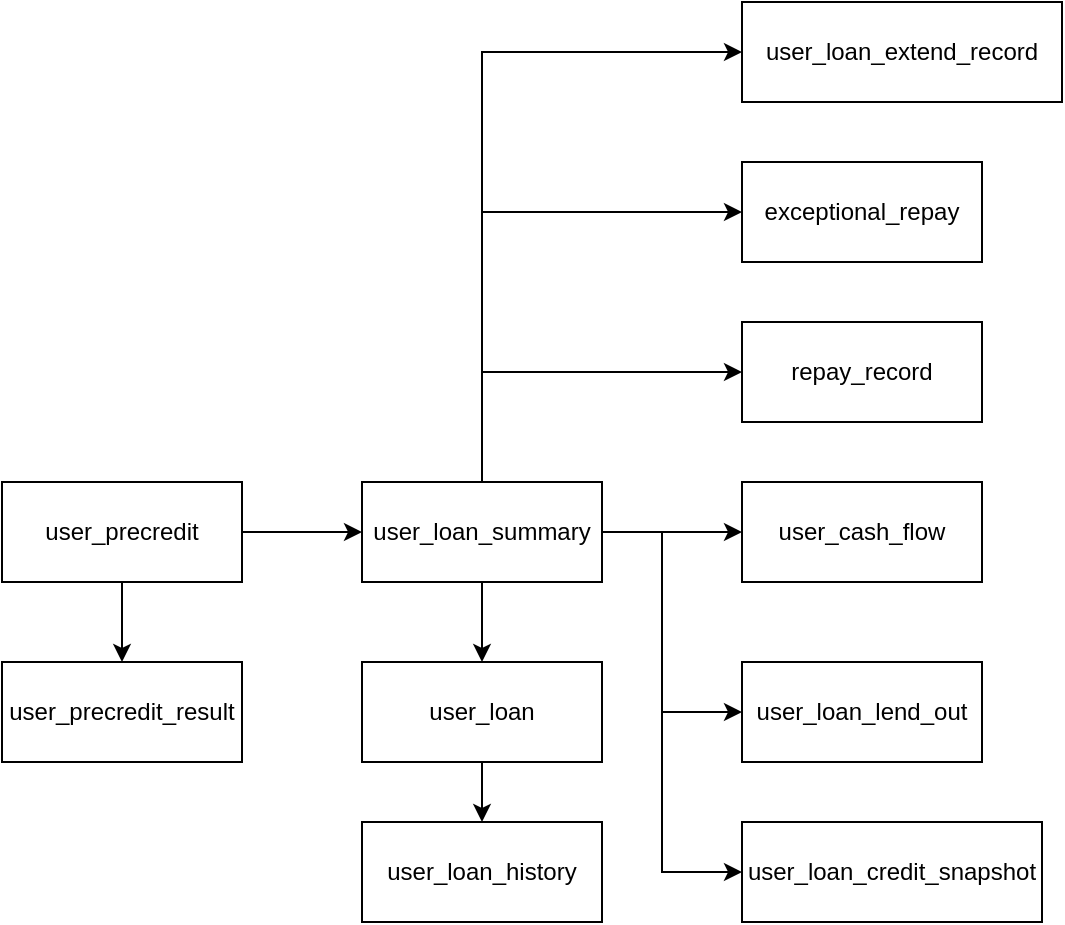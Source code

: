 <mxfile version="26.1.1">
  <diagram name="第 1 页" id="nr7erEZJrMZNI2OJ4OQ-">
    <mxGraphModel dx="1430" dy="786" grid="1" gridSize="10" guides="1" tooltips="1" connect="1" arrows="1" fold="1" page="1" pageScale="1" pageWidth="827" pageHeight="1169" math="0" shadow="0">
      <root>
        <mxCell id="0" />
        <mxCell id="1" parent="0" />
        <mxCell id="9z45Lxlu4ni9W3NQInUv-10" value="" style="edgeStyle=orthogonalEdgeStyle;rounded=0;orthogonalLoop=1;jettySize=auto;html=1;" edge="1" parent="1" source="mj5V2CJ_K-s1p420wyzg-1" target="mj5V2CJ_K-s1p420wyzg-4">
          <mxGeometry relative="1" as="geometry" />
        </mxCell>
        <mxCell id="mj5V2CJ_K-s1p420wyzg-1" value="user_loan" style="rounded=0;whiteSpace=wrap;html=1;" parent="1" vertex="1">
          <mxGeometry x="280" y="550" width="120" height="50" as="geometry" />
        </mxCell>
        <mxCell id="mj5V2CJ_K-s1p420wyzg-7" value="" style="edgeStyle=orthogonalEdgeStyle;rounded=0;orthogonalLoop=1;jettySize=auto;html=1;entryX=0;entryY=0.5;entryDx=0;entryDy=0;" parent="1" source="mj5V2CJ_K-s1p420wyzg-2" target="mj5V2CJ_K-s1p420wyzg-6" edge="1">
          <mxGeometry relative="1" as="geometry">
            <Array as="points">
              <mxPoint x="430" y="485" />
              <mxPoint x="430" y="655" />
            </Array>
          </mxGeometry>
        </mxCell>
        <mxCell id="mj5V2CJ_K-s1p420wyzg-9" value="" style="edgeStyle=orthogonalEdgeStyle;rounded=0;orthogonalLoop=1;jettySize=auto;html=1;entryX=0;entryY=0.5;entryDx=0;entryDy=0;" parent="1" source="mj5V2CJ_K-s1p420wyzg-2" target="mj5V2CJ_K-s1p420wyzg-8" edge="1">
          <mxGeometry relative="1" as="geometry">
            <Array as="points">
              <mxPoint x="430" y="485" />
              <mxPoint x="430" y="575" />
            </Array>
          </mxGeometry>
        </mxCell>
        <mxCell id="mj5V2CJ_K-s1p420wyzg-11" value="" style="edgeStyle=orthogonalEdgeStyle;rounded=0;orthogonalLoop=1;jettySize=auto;html=1;" parent="1" source="mj5V2CJ_K-s1p420wyzg-2" target="mj5V2CJ_K-s1p420wyzg-10" edge="1">
          <mxGeometry relative="1" as="geometry">
            <Array as="points">
              <mxPoint x="340" y="405" />
            </Array>
          </mxGeometry>
        </mxCell>
        <mxCell id="mj5V2CJ_K-s1p420wyzg-20" value="" style="edgeStyle=orthogonalEdgeStyle;rounded=0;orthogonalLoop=1;jettySize=auto;html=1;" parent="1" source="mj5V2CJ_K-s1p420wyzg-2" target="mj5V2CJ_K-s1p420wyzg-19" edge="1">
          <mxGeometry relative="1" as="geometry">
            <Array as="points">
              <mxPoint x="340" y="325" />
            </Array>
          </mxGeometry>
        </mxCell>
        <mxCell id="9z45Lxlu4ni9W3NQInUv-2" value="" style="edgeStyle=orthogonalEdgeStyle;rounded=0;orthogonalLoop=1;jettySize=auto;html=1;entryX=0;entryY=0.5;entryDx=0;entryDy=0;" edge="1" parent="1" target="9z45Lxlu4ni9W3NQInUv-1">
          <mxGeometry relative="1" as="geometry">
            <mxPoint x="340" y="460" as="sourcePoint" />
            <mxPoint x="460" y="235.034" as="targetPoint" />
            <Array as="points">
              <mxPoint x="340" y="460" />
              <mxPoint x="340" y="245" />
            </Array>
          </mxGeometry>
        </mxCell>
        <mxCell id="9z45Lxlu4ni9W3NQInUv-9" value="" style="edgeStyle=orthogonalEdgeStyle;rounded=0;orthogonalLoop=1;jettySize=auto;html=1;" edge="1" parent="1" source="mj5V2CJ_K-s1p420wyzg-2" target="mj5V2CJ_K-s1p420wyzg-1">
          <mxGeometry relative="1" as="geometry" />
        </mxCell>
        <mxCell id="9z45Lxlu4ni9W3NQInUv-11" style="edgeStyle=orthogonalEdgeStyle;rounded=0;orthogonalLoop=1;jettySize=auto;html=1;exitX=1;exitY=0.5;exitDx=0;exitDy=0;entryX=0;entryY=0.5;entryDx=0;entryDy=0;" edge="1" parent="1" source="mj5V2CJ_K-s1p420wyzg-2" target="mj5V2CJ_K-s1p420wyzg-12">
          <mxGeometry relative="1" as="geometry" />
        </mxCell>
        <mxCell id="mj5V2CJ_K-s1p420wyzg-2" value="user_loan_summary" style="rounded=0;whiteSpace=wrap;html=1;" parent="1" vertex="1">
          <mxGeometry x="280" y="460" width="120" height="50" as="geometry" />
        </mxCell>
        <mxCell id="mj5V2CJ_K-s1p420wyzg-4" value="user_loan_history" style="rounded=0;whiteSpace=wrap;html=1;" parent="1" vertex="1">
          <mxGeometry x="280" y="630" width="120" height="50" as="geometry" />
        </mxCell>
        <mxCell id="mj5V2CJ_K-s1p420wyzg-6" value="user_loan_credit_snapshot" style="rounded=0;whiteSpace=wrap;html=1;" parent="1" vertex="1">
          <mxGeometry x="470" y="630" width="150" height="50" as="geometry" />
        </mxCell>
        <mxCell id="mj5V2CJ_K-s1p420wyzg-8" value="user_loan_lend_out" style="rounded=0;whiteSpace=wrap;html=1;" parent="1" vertex="1">
          <mxGeometry x="470" y="550" width="120" height="50" as="geometry" />
        </mxCell>
        <mxCell id="mj5V2CJ_K-s1p420wyzg-10" value="repay_record" style="rounded=0;whiteSpace=wrap;html=1;" parent="1" vertex="1">
          <mxGeometry x="470" y="380" width="120" height="50" as="geometry" />
        </mxCell>
        <mxCell id="mj5V2CJ_K-s1p420wyzg-12" value="user_cash_flow" style="rounded=0;whiteSpace=wrap;html=1;" parent="1" vertex="1">
          <mxGeometry x="470" y="460" width="120" height="50" as="geometry" />
        </mxCell>
        <mxCell id="mj5V2CJ_K-s1p420wyzg-19" value="exceptional_repay" style="rounded=0;whiteSpace=wrap;html=1;" parent="1" vertex="1">
          <mxGeometry x="470" y="300" width="120" height="50" as="geometry" />
        </mxCell>
        <mxCell id="9z45Lxlu4ni9W3NQInUv-1" value="user_loan_extend_record" style="rounded=0;whiteSpace=wrap;html=1;" vertex="1" parent="1">
          <mxGeometry x="470" y="220" width="160" height="50" as="geometry" />
        </mxCell>
        <mxCell id="9z45Lxlu4ni9W3NQInUv-7" value="" style="edgeStyle=orthogonalEdgeStyle;rounded=0;orthogonalLoop=1;jettySize=auto;html=1;" edge="1" parent="1" source="9z45Lxlu4ni9W3NQInUv-3" target="9z45Lxlu4ni9W3NQInUv-4">
          <mxGeometry relative="1" as="geometry" />
        </mxCell>
        <mxCell id="9z45Lxlu4ni9W3NQInUv-8" value="" style="edgeStyle=orthogonalEdgeStyle;rounded=0;orthogonalLoop=1;jettySize=auto;html=1;" edge="1" parent="1" source="9z45Lxlu4ni9W3NQInUv-3" target="mj5V2CJ_K-s1p420wyzg-2">
          <mxGeometry relative="1" as="geometry" />
        </mxCell>
        <mxCell id="9z45Lxlu4ni9W3NQInUv-3" value="user_precredit" style="rounded=0;whiteSpace=wrap;html=1;" vertex="1" parent="1">
          <mxGeometry x="100" y="460" width="120" height="50" as="geometry" />
        </mxCell>
        <mxCell id="9z45Lxlu4ni9W3NQInUv-4" value="user_precredit_result" style="rounded=0;whiteSpace=wrap;html=1;" vertex="1" parent="1">
          <mxGeometry x="100" y="550" width="120" height="50" as="geometry" />
        </mxCell>
      </root>
    </mxGraphModel>
  </diagram>
</mxfile>
